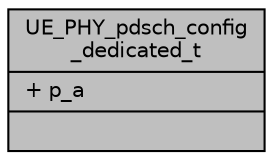 digraph "UE_PHY_pdsch_config_dedicated_t"
{
 // LATEX_PDF_SIZE
  edge [fontname="Helvetica",fontsize="10",labelfontname="Helvetica",labelfontsize="10"];
  node [fontname="Helvetica",fontsize="10",shape=record];
  Node1 [label="{UE_PHY_pdsch_config\l_dedicated_t\n|+ p_a\l|}",height=0.2,width=0.4,color="black", fillcolor="grey75", style="filled", fontcolor="black",tooltip=" "];
}
